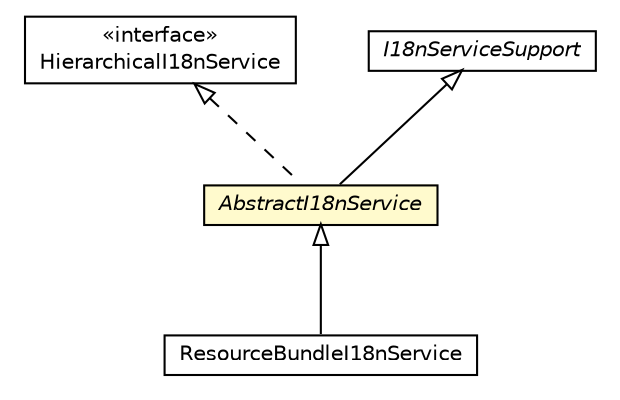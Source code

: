 #!/usr/local/bin/dot
#
# Class diagram 
# Generated by UMLGraph version R5_6_6-8-g8d7759 (http://www.umlgraph.org/)
#

digraph G {
	edge [fontname="Helvetica",fontsize=10,labelfontname="Helvetica",labelfontsize=10];
	node [fontname="Helvetica",fontsize=10,shape=plaintext];
	nodesep=0.25;
	ranksep=0.5;
	// org.dayatang.i18n.HierarchicalI18nService
	c21414 [label=<<table title="org.dayatang.i18n.HierarchicalI18nService" border="0" cellborder="1" cellspacing="0" cellpadding="2" port="p" href="../HierarchicalI18nService.html">
		<tr><td><table border="0" cellspacing="0" cellpadding="1">
<tr><td align="center" balign="center"> &#171;interface&#187; </td></tr>
<tr><td align="center" balign="center"> HierarchicalI18nService </td></tr>
		</table></td></tr>
		</table>>, URL="../HierarchicalI18nService.html", fontname="Helvetica", fontcolor="black", fontsize=10.0];
	// org.dayatang.i18n.impl.ResourceBundleI18nService
	c21415 [label=<<table title="org.dayatang.i18n.impl.ResourceBundleI18nService" border="0" cellborder="1" cellspacing="0" cellpadding="2" port="p" href="./ResourceBundleI18nService.html">
		<tr><td><table border="0" cellspacing="0" cellpadding="1">
<tr><td align="center" balign="center"> ResourceBundleI18nService </td></tr>
		</table></td></tr>
		</table>>, URL="./ResourceBundleI18nService.html", fontname="Helvetica", fontcolor="black", fontsize=10.0];
	// org.dayatang.i18n.impl.I18nServiceSupport
	c21416 [label=<<table title="org.dayatang.i18n.impl.I18nServiceSupport" border="0" cellborder="1" cellspacing="0" cellpadding="2" port="p" href="./I18nServiceSupport.html">
		<tr><td><table border="0" cellspacing="0" cellpadding="1">
<tr><td align="center" balign="center"><font face="Helvetica-Oblique"> I18nServiceSupport </font></td></tr>
		</table></td></tr>
		</table>>, URL="./I18nServiceSupport.html", fontname="Helvetica", fontcolor="black", fontsize=10.0];
	// org.dayatang.i18n.impl.AbstractI18nService
	c21417 [label=<<table title="org.dayatang.i18n.impl.AbstractI18nService" border="0" cellborder="1" cellspacing="0" cellpadding="2" port="p" bgcolor="lemonChiffon" href="./AbstractI18nService.html">
		<tr><td><table border="0" cellspacing="0" cellpadding="1">
<tr><td align="center" balign="center"><font face="Helvetica-Oblique"> AbstractI18nService </font></td></tr>
		</table></td></tr>
		</table>>, URL="./AbstractI18nService.html", fontname="Helvetica", fontcolor="black", fontsize=10.0];
	//org.dayatang.i18n.impl.ResourceBundleI18nService extends org.dayatang.i18n.impl.AbstractI18nService
	c21417:p -> c21415:p [dir=back,arrowtail=empty];
	//org.dayatang.i18n.impl.AbstractI18nService extends org.dayatang.i18n.impl.I18nServiceSupport
	c21416:p -> c21417:p [dir=back,arrowtail=empty];
	//org.dayatang.i18n.impl.AbstractI18nService implements org.dayatang.i18n.HierarchicalI18nService
	c21414:p -> c21417:p [dir=back,arrowtail=empty,style=dashed];
}

